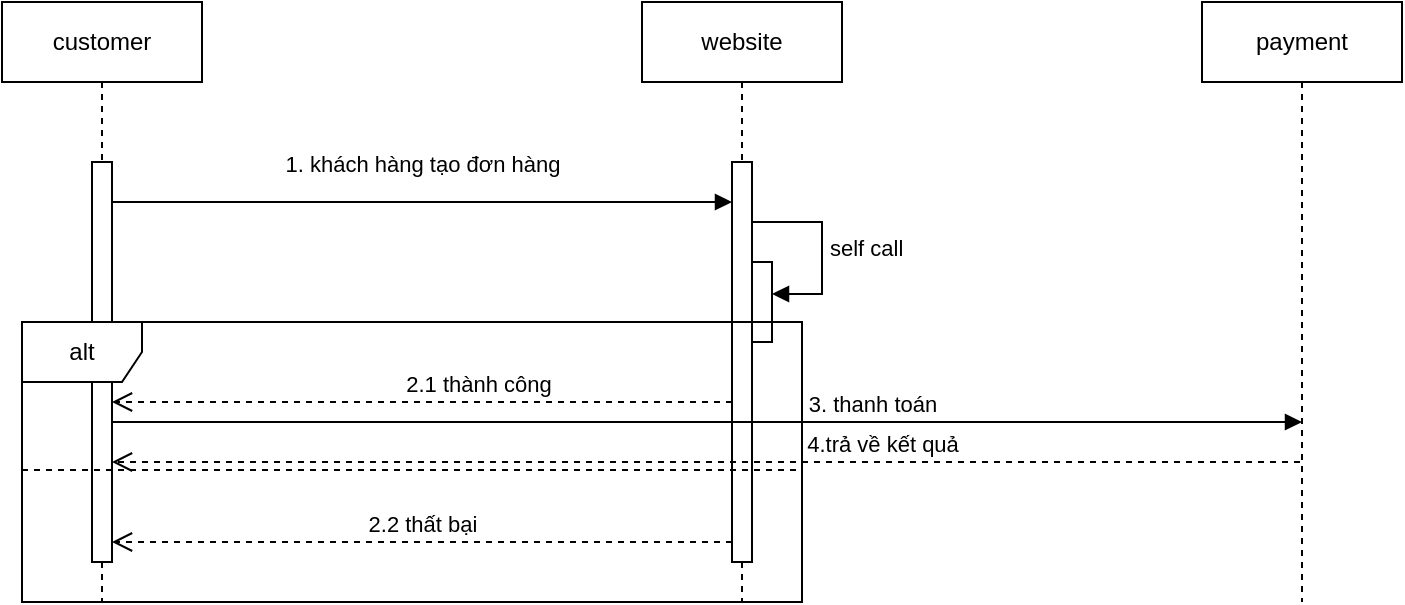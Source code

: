 <mxfile version="28.2.8">
  <diagram name="Page-1" id="etWCOE8ooh2XjRPNbJUY">
    <mxGraphModel dx="1383" dy="580" grid="1" gridSize="10" guides="1" tooltips="1" connect="1" arrows="1" fold="1" page="0" pageScale="1" pageWidth="850" pageHeight="1100" math="0" shadow="0">
      <root>
        <mxCell id="0" />
        <mxCell id="1" parent="0" />
        <mxCell id="6XTNw93Q3a56vy88NF3G-12" value="customer" style="shape=umlLifeline;perimeter=lifelinePerimeter;whiteSpace=wrap;html=1;container=1;dropTarget=0;collapsible=0;recursiveResize=0;outlineConnect=0;portConstraint=eastwest;newEdgeStyle={&quot;curved&quot;:0,&quot;rounded&quot;:0};" vertex="1" parent="1">
          <mxGeometry x="-40" y="160" width="100" height="300" as="geometry" />
        </mxCell>
        <mxCell id="6XTNw93Q3a56vy88NF3G-16" value="" style="html=1;points=[[0,0,0,0,5],[0,1,0,0,-5],[1,0,0,0,5],[1,1,0,0,-5]];perimeter=orthogonalPerimeter;outlineConnect=0;targetShapes=umlLifeline;portConstraint=eastwest;newEdgeStyle={&quot;curved&quot;:0,&quot;rounded&quot;:0};" vertex="1" parent="6XTNw93Q3a56vy88NF3G-12">
          <mxGeometry x="45" y="80" width="10" height="200" as="geometry" />
        </mxCell>
        <mxCell id="6XTNw93Q3a56vy88NF3G-14" value="website" style="shape=umlLifeline;perimeter=lifelinePerimeter;whiteSpace=wrap;html=1;container=1;dropTarget=0;collapsible=0;recursiveResize=0;outlineConnect=0;portConstraint=eastwest;newEdgeStyle={&quot;curved&quot;:0,&quot;rounded&quot;:0};" vertex="1" parent="1">
          <mxGeometry x="280" y="160" width="100" height="300" as="geometry" />
        </mxCell>
        <mxCell id="6XTNw93Q3a56vy88NF3G-18" value="" style="html=1;points=[[0,0,0,0,5],[0,1,0,0,-5],[1,0,0,0,5],[1,1,0,0,-5]];perimeter=orthogonalPerimeter;outlineConnect=0;targetShapes=umlLifeline;portConstraint=eastwest;newEdgeStyle={&quot;curved&quot;:0,&quot;rounded&quot;:0};" vertex="1" parent="6XTNw93Q3a56vy88NF3G-14">
          <mxGeometry x="45" y="80" width="10" height="200" as="geometry" />
        </mxCell>
        <mxCell id="6XTNw93Q3a56vy88NF3G-19" value="" style="html=1;points=[[0,0,0,0,5],[0,1,0,0,-5],[1,0,0,0,5],[1,1,0,0,-5]];perimeter=orthogonalPerimeter;outlineConnect=0;targetShapes=umlLifeline;portConstraint=eastwest;newEdgeStyle={&quot;curved&quot;:0,&quot;rounded&quot;:0};" vertex="1" parent="6XTNw93Q3a56vy88NF3G-14">
          <mxGeometry x="55" y="130" width="10" height="40" as="geometry" />
        </mxCell>
        <mxCell id="6XTNw93Q3a56vy88NF3G-20" value="self call" style="html=1;align=left;spacingLeft=2;endArrow=block;rounded=0;edgeStyle=orthogonalEdgeStyle;curved=0;rounded=0;" edge="1" parent="6XTNw93Q3a56vy88NF3G-14">
          <mxGeometry relative="1" as="geometry">
            <mxPoint x="55" y="109.999" as="sourcePoint" />
            <Array as="points">
              <mxPoint x="90" y="109.97" />
              <mxPoint x="90" y="145.97" />
            </Array>
            <mxPoint x="65" y="145.999" as="targetPoint" />
          </mxGeometry>
        </mxCell>
        <mxCell id="6XTNw93Q3a56vy88NF3G-15" value="payment" style="shape=umlLifeline;perimeter=lifelinePerimeter;whiteSpace=wrap;html=1;container=1;dropTarget=0;collapsible=0;recursiveResize=0;outlineConnect=0;portConstraint=eastwest;newEdgeStyle={&quot;curved&quot;:0,&quot;rounded&quot;:0};" vertex="1" parent="1">
          <mxGeometry x="560" y="160" width="100" height="300" as="geometry" />
        </mxCell>
        <mxCell id="6XTNw93Q3a56vy88NF3G-17" value="1. khách hàng tạo đơn hàng" style="html=1;verticalAlign=bottom;endArrow=block;curved=0;rounded=0;" edge="1" parent="1">
          <mxGeometry y="10" width="80" relative="1" as="geometry">
            <mxPoint x="15" y="260" as="sourcePoint" />
            <mxPoint x="325" y="260" as="targetPoint" />
            <mxPoint as="offset" />
          </mxGeometry>
        </mxCell>
        <mxCell id="6XTNw93Q3a56vy88NF3G-23" value="alt" style="shape=umlFrame;whiteSpace=wrap;html=1;pointerEvents=0;" vertex="1" parent="1">
          <mxGeometry x="-30" y="320" width="390" height="140" as="geometry" />
        </mxCell>
        <mxCell id="6XTNw93Q3a56vy88NF3G-24" value="" style="line;strokeWidth=1;fillColor=none;align=left;verticalAlign=middle;spacingTop=-1;spacingLeft=3;spacingRight=3;rotatable=0;labelPosition=right;points=[];portConstraint=eastwest;strokeColor=inherit;dashed=1;" vertex="1" parent="1">
          <mxGeometry x="-30" y="390" width="390" height="8" as="geometry" />
        </mxCell>
        <mxCell id="6XTNw93Q3a56vy88NF3G-25" value="2.1 thành công" style="html=1;verticalAlign=bottom;endArrow=open;dashed=1;endSize=8;curved=0;rounded=0;" edge="1" parent="1" target="6XTNw93Q3a56vy88NF3G-16">
          <mxGeometry x="-0.18" relative="1" as="geometry">
            <mxPoint x="325" y="360" as="sourcePoint" />
            <mxPoint x="20" y="360" as="targetPoint" />
            <mxPoint as="offset" />
          </mxGeometry>
        </mxCell>
        <mxCell id="6XTNw93Q3a56vy88NF3G-27" value="2.2 thất bại" style="html=1;verticalAlign=bottom;endArrow=open;dashed=1;endSize=8;curved=0;rounded=0;" edge="1" parent="1" target="6XTNw93Q3a56vy88NF3G-16">
          <mxGeometry relative="1" as="geometry">
            <mxPoint x="325" y="430" as="sourcePoint" />
            <mxPoint x="20" y="430" as="targetPoint" />
          </mxGeometry>
        </mxCell>
        <mxCell id="6XTNw93Q3a56vy88NF3G-28" value="3. thanh toán" style="html=1;verticalAlign=bottom;endArrow=block;curved=0;rounded=0;" edge="1" parent="1">
          <mxGeometry x="0.278" width="80" relative="1" as="geometry">
            <mxPoint x="15" y="370" as="sourcePoint" />
            <mxPoint x="610" y="370" as="targetPoint" />
            <mxPoint as="offset" />
          </mxGeometry>
        </mxCell>
        <mxCell id="6XTNw93Q3a56vy88NF3G-29" value="4.trả về kết quả" style="html=1;verticalAlign=bottom;endArrow=open;dashed=1;endSize=8;curved=0;rounded=0;" edge="1" parent="1">
          <mxGeometry x="-0.296" relative="1" as="geometry">
            <mxPoint x="609" y="390" as="sourcePoint" />
            <mxPoint x="15" y="390.0" as="targetPoint" />
            <mxPoint as="offset" />
          </mxGeometry>
        </mxCell>
      </root>
    </mxGraphModel>
  </diagram>
</mxfile>
